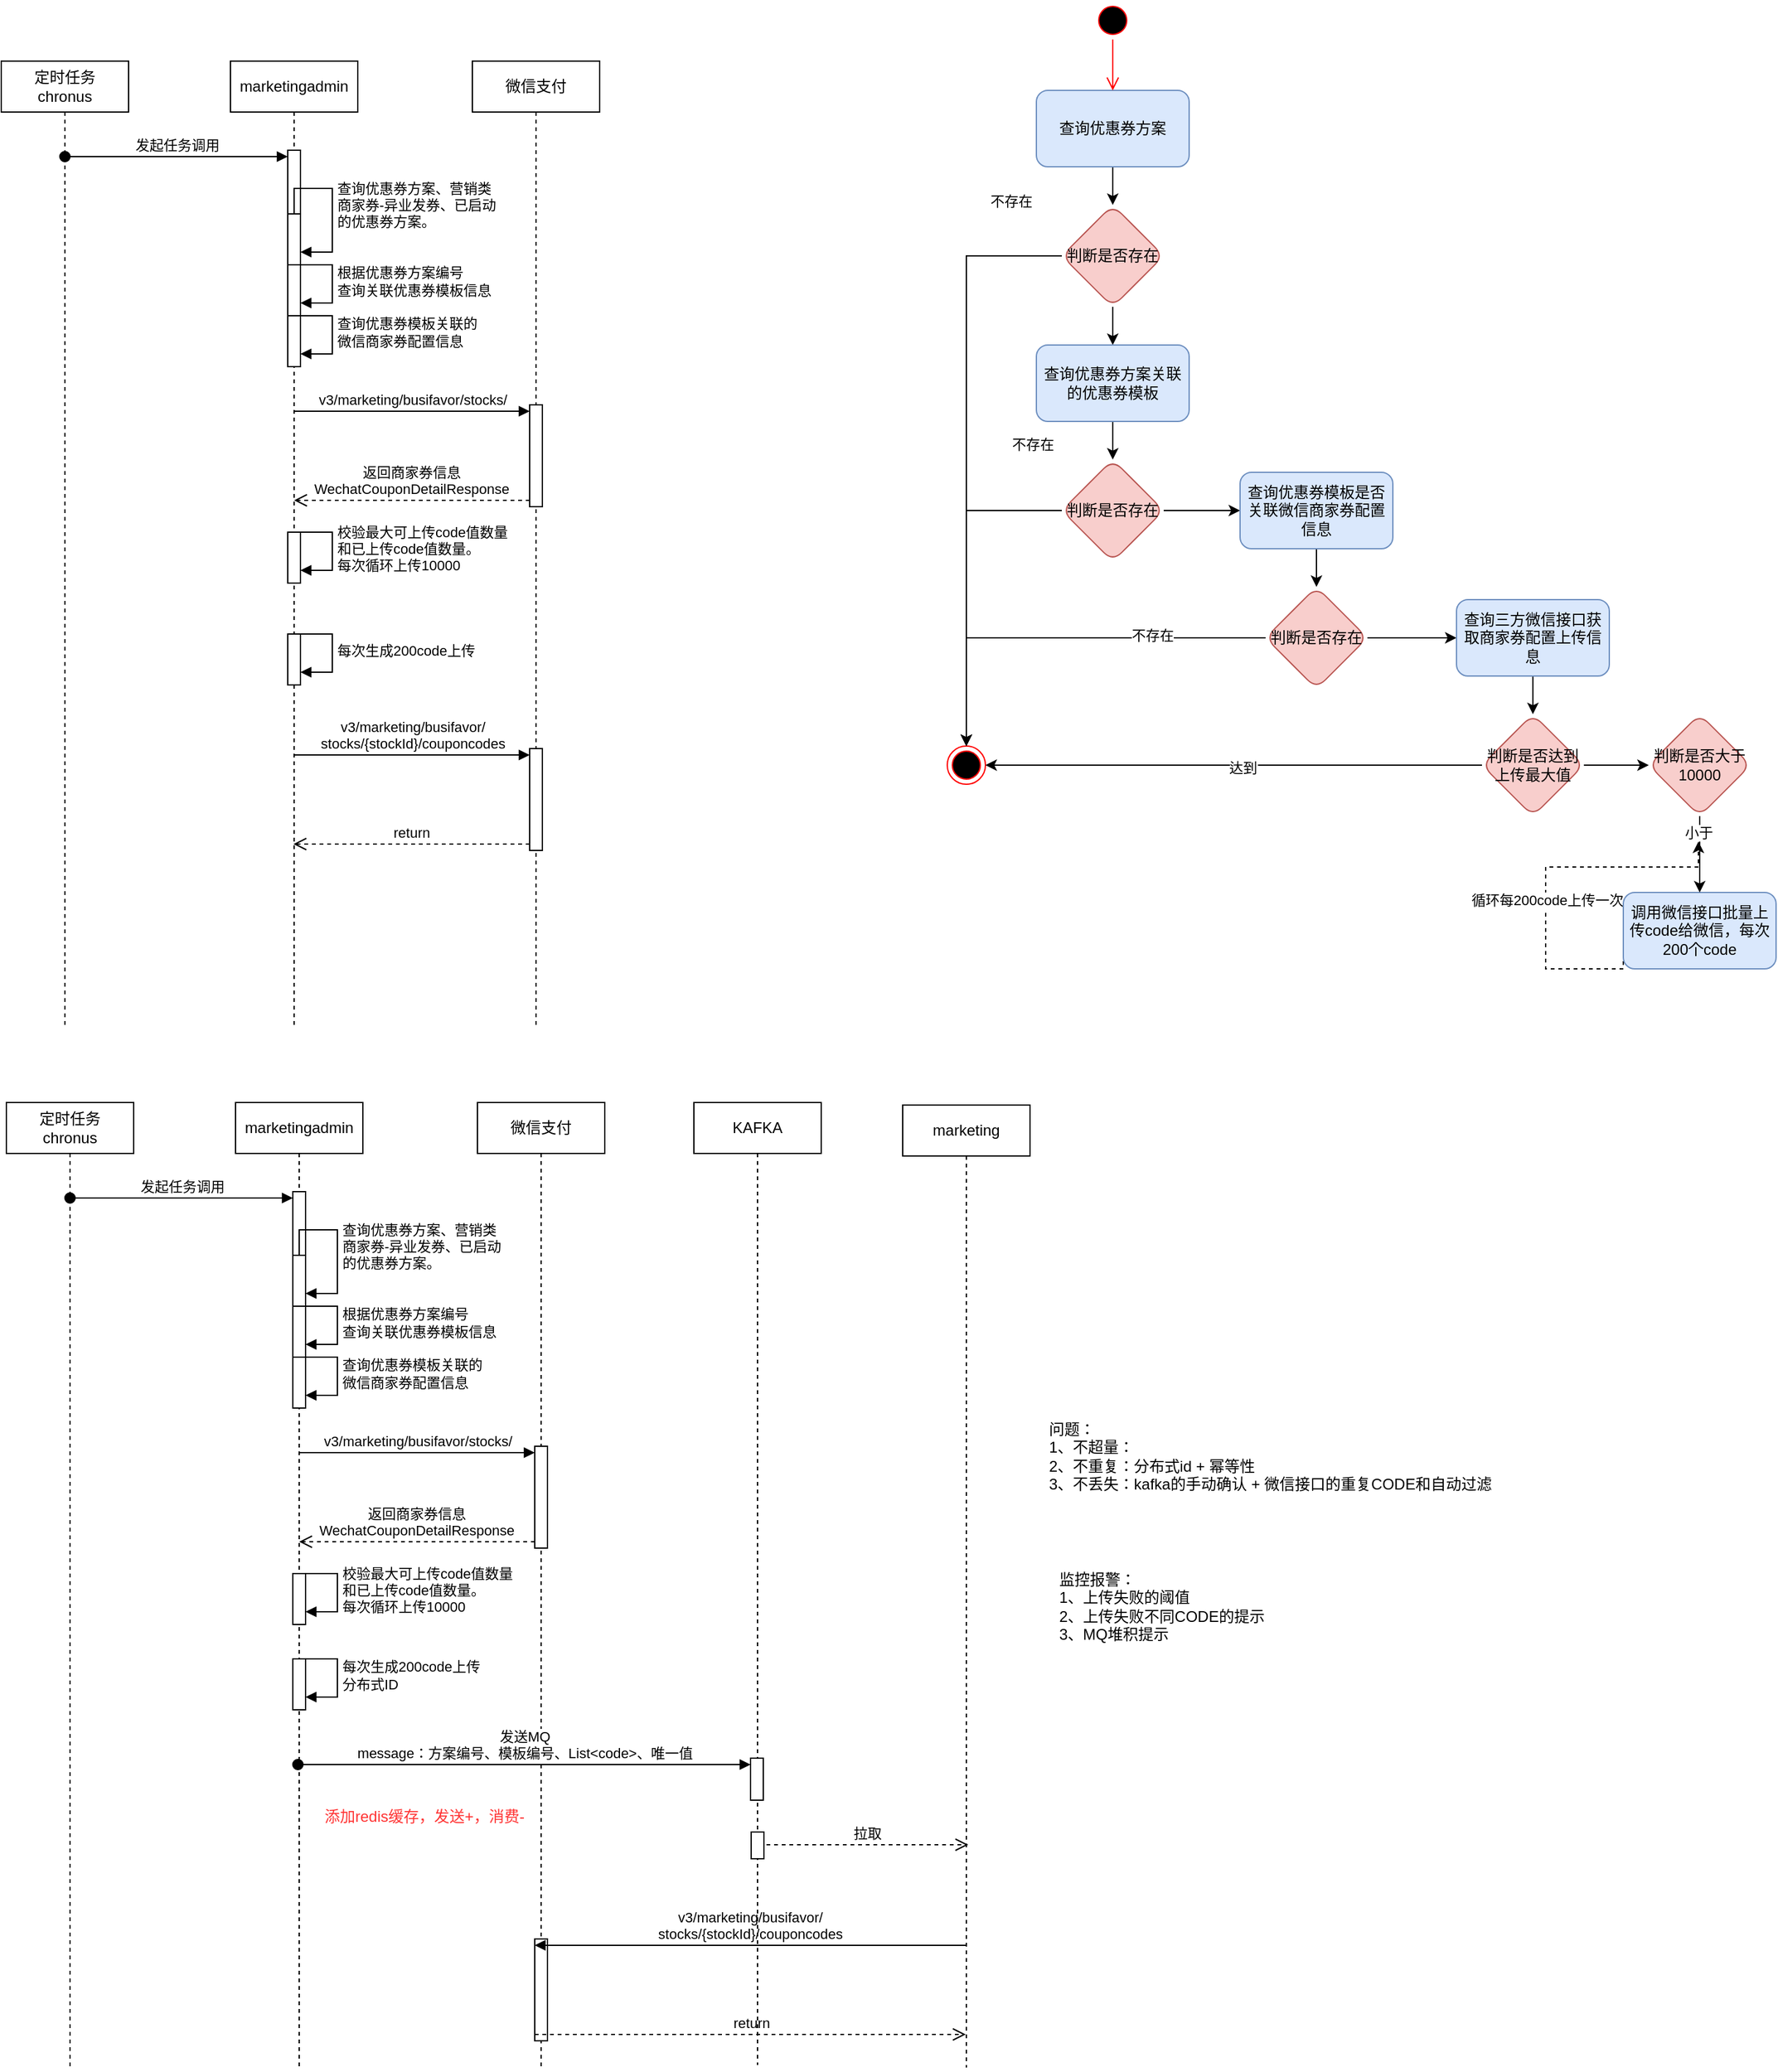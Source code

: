 <mxfile version="26.1.1">
  <diagram name="第 1 页" id="9Iu8Gb6HDnmRLWSJVNTP">
    <mxGraphModel dx="1434" dy="833" grid="0" gridSize="10" guides="1" tooltips="1" connect="1" arrows="1" fold="1" page="1" pageScale="1" pageWidth="827" pageHeight="1169" math="0" shadow="0">
      <root>
        <mxCell id="0" />
        <mxCell id="1" parent="0" />
        <mxCell id="CYJVAqYGloL1yQLMluif-1" value="定时任务&lt;div&gt;chronus&lt;/div&gt;" style="shape=umlLifeline;perimeter=lifelinePerimeter;whiteSpace=wrap;html=1;container=1;dropTarget=0;collapsible=0;recursiveResize=0;outlineConnect=0;portConstraint=eastwest;newEdgeStyle={&quot;curved&quot;:0,&quot;rounded&quot;:0};" vertex="1" parent="1">
          <mxGeometry x="183" y="63" width="100" height="760" as="geometry" />
        </mxCell>
        <mxCell id="CYJVAqYGloL1yQLMluif-2" value="marketingadmin" style="shape=umlLifeline;perimeter=lifelinePerimeter;whiteSpace=wrap;html=1;container=1;dropTarget=0;collapsible=0;recursiveResize=0;outlineConnect=0;portConstraint=eastwest;newEdgeStyle={&quot;curved&quot;:0,&quot;rounded&quot;:0};" vertex="1" parent="1">
          <mxGeometry x="363" y="63" width="100" height="760" as="geometry" />
        </mxCell>
        <mxCell id="CYJVAqYGloL1yQLMluif-5" value="" style="html=1;points=[[0,0,0,0,5],[0,1,0,0,-5],[1,0,0,0,5],[1,1,0,0,-5]];perimeter=orthogonalPerimeter;outlineConnect=0;targetShapes=umlLifeline;portConstraint=eastwest;newEdgeStyle={&quot;curved&quot;:0,&quot;rounded&quot;:0};" vertex="1" parent="CYJVAqYGloL1yQLMluif-2">
          <mxGeometry x="45" y="70" width="10" height="80" as="geometry" />
        </mxCell>
        <mxCell id="CYJVAqYGloL1yQLMluif-7" value="" style="html=1;points=[[0,0,0,0,5],[0,1,0,0,-5],[1,0,0,0,5],[1,1,0,0,-5]];perimeter=orthogonalPerimeter;outlineConnect=0;targetShapes=umlLifeline;portConstraint=eastwest;newEdgeStyle={&quot;curved&quot;:0,&quot;rounded&quot;:0};" vertex="1" parent="CYJVAqYGloL1yQLMluif-2">
          <mxGeometry x="45" y="120" width="10" height="40" as="geometry" />
        </mxCell>
        <mxCell id="CYJVAqYGloL1yQLMluif-8" value="查询优惠券方案、营销类&lt;div&gt;商家券-异业发券、已启动&lt;/div&gt;&lt;div&gt;的优惠券方案。&lt;/div&gt;" style="html=1;align=left;spacingLeft=2;endArrow=block;rounded=0;edgeStyle=orthogonalEdgeStyle;curved=0;rounded=0;" edge="1" target="CYJVAqYGloL1yQLMluif-7" parent="CYJVAqYGloL1yQLMluif-2">
          <mxGeometry relative="1" as="geometry">
            <mxPoint x="50" y="120" as="sourcePoint" />
            <Array as="points">
              <mxPoint x="50" y="100" />
              <mxPoint x="80" y="100" />
              <mxPoint x="80" y="150" />
            </Array>
          </mxGeometry>
        </mxCell>
        <mxCell id="CYJVAqYGloL1yQLMluif-9" value="" style="html=1;points=[[0,0,0,0,5],[0,1,0,0,-5],[1,0,0,0,5],[1,1,0,0,-5]];perimeter=orthogonalPerimeter;outlineConnect=0;targetShapes=umlLifeline;portConstraint=eastwest;newEdgeStyle={&quot;curved&quot;:0,&quot;rounded&quot;:0};" vertex="1" parent="CYJVAqYGloL1yQLMluif-2">
          <mxGeometry x="45" y="160" width="10" height="40" as="geometry" />
        </mxCell>
        <mxCell id="CYJVAqYGloL1yQLMluif-10" value="根据优惠券方案编号&lt;div&gt;查询关联优惠券模板信息&lt;/div&gt;" style="html=1;align=left;spacingLeft=2;endArrow=block;rounded=0;edgeStyle=orthogonalEdgeStyle;curved=0;rounded=0;" edge="1" target="CYJVAqYGloL1yQLMluif-9" parent="CYJVAqYGloL1yQLMluif-2">
          <mxGeometry relative="1" as="geometry">
            <mxPoint x="50" y="160" as="sourcePoint" />
            <Array as="points">
              <mxPoint x="80" y="190" />
            </Array>
          </mxGeometry>
        </mxCell>
        <mxCell id="CYJVAqYGloL1yQLMluif-11" value="" style="html=1;points=[[0,0,0,0,5],[0,1,0,0,-5],[1,0,0,0,5],[1,1,0,0,-5]];perimeter=orthogonalPerimeter;outlineConnect=0;targetShapes=umlLifeline;portConstraint=eastwest;newEdgeStyle={&quot;curved&quot;:0,&quot;rounded&quot;:0};" vertex="1" parent="CYJVAqYGloL1yQLMluif-2">
          <mxGeometry x="45" y="200" width="10" height="40" as="geometry" />
        </mxCell>
        <mxCell id="CYJVAqYGloL1yQLMluif-12" value="查询优惠券模板关联的&lt;div&gt;微信商家券配置信息&lt;/div&gt;" style="html=1;align=left;spacingLeft=2;endArrow=block;rounded=0;edgeStyle=orthogonalEdgeStyle;curved=0;rounded=0;" edge="1" target="CYJVAqYGloL1yQLMluif-11" parent="CYJVAqYGloL1yQLMluif-2">
          <mxGeometry relative="1" as="geometry">
            <mxPoint x="50" y="200" as="sourcePoint" />
            <Array as="points">
              <mxPoint x="80" y="230" />
            </Array>
          </mxGeometry>
        </mxCell>
        <mxCell id="CYJVAqYGloL1yQLMluif-16" value="" style="html=1;points=[[0,0,0,0,5],[0,1,0,0,-5],[1,0,0,0,5],[1,1,0,0,-5]];perimeter=orthogonalPerimeter;outlineConnect=0;targetShapes=umlLifeline;portConstraint=eastwest;newEdgeStyle={&quot;curved&quot;:0,&quot;rounded&quot;:0};" vertex="1" parent="CYJVAqYGloL1yQLMluif-2">
          <mxGeometry x="45" y="370" width="10" height="40" as="geometry" />
        </mxCell>
        <mxCell id="CYJVAqYGloL1yQLMluif-17" value="校验最大可上传code值数量&lt;div&gt;和已上传code值数量。&lt;/div&gt;&lt;div&gt;每次循环上传10000&lt;/div&gt;" style="html=1;align=left;spacingLeft=2;endArrow=block;rounded=0;edgeStyle=orthogonalEdgeStyle;curved=0;rounded=0;" edge="1" target="CYJVAqYGloL1yQLMluif-16" parent="CYJVAqYGloL1yQLMluif-2">
          <mxGeometry x="0.012" relative="1" as="geometry">
            <mxPoint x="50" y="370" as="sourcePoint" />
            <Array as="points">
              <mxPoint x="80" y="400" />
            </Array>
            <mxPoint as="offset" />
          </mxGeometry>
        </mxCell>
        <mxCell id="CYJVAqYGloL1yQLMluif-22" value="" style="html=1;points=[[0,0,0,0,5],[0,1,0,0,-5],[1,0,0,0,5],[1,1,0,0,-5]];perimeter=orthogonalPerimeter;outlineConnect=0;targetShapes=umlLifeline;portConstraint=eastwest;newEdgeStyle={&quot;curved&quot;:0,&quot;rounded&quot;:0};" vertex="1" parent="CYJVAqYGloL1yQLMluif-2">
          <mxGeometry x="45" y="450" width="10" height="40" as="geometry" />
        </mxCell>
        <mxCell id="CYJVAqYGloL1yQLMluif-23" value="每次生成200code上传" style="html=1;align=left;spacingLeft=2;endArrow=block;rounded=0;edgeStyle=orthogonalEdgeStyle;curved=0;rounded=0;" edge="1" target="CYJVAqYGloL1yQLMluif-22" parent="CYJVAqYGloL1yQLMluif-2">
          <mxGeometry relative="1" as="geometry">
            <mxPoint x="50" y="450" as="sourcePoint" />
            <Array as="points">
              <mxPoint x="80" y="480" />
            </Array>
          </mxGeometry>
        </mxCell>
        <mxCell id="CYJVAqYGloL1yQLMluif-3" value="微信支付" style="shape=umlLifeline;perimeter=lifelinePerimeter;whiteSpace=wrap;html=1;container=1;dropTarget=0;collapsible=0;recursiveResize=0;outlineConnect=0;portConstraint=eastwest;newEdgeStyle={&quot;curved&quot;:0,&quot;rounded&quot;:0};" vertex="1" parent="1">
          <mxGeometry x="553" y="63" width="100" height="760" as="geometry" />
        </mxCell>
        <mxCell id="CYJVAqYGloL1yQLMluif-13" value="" style="html=1;points=[[0,0,0,0,5],[0,1,0,0,-5],[1,0,0,0,5],[1,1,0,0,-5]];perimeter=orthogonalPerimeter;outlineConnect=0;targetShapes=umlLifeline;portConstraint=eastwest;newEdgeStyle={&quot;curved&quot;:0,&quot;rounded&quot;:0};" vertex="1" parent="CYJVAqYGloL1yQLMluif-3">
          <mxGeometry x="45" y="270" width="10" height="80" as="geometry" />
        </mxCell>
        <mxCell id="CYJVAqYGloL1yQLMluif-18" value="" style="html=1;points=[[0,0,0,0,5],[0,1,0,0,-5],[1,0,0,0,5],[1,1,0,0,-5]];perimeter=orthogonalPerimeter;outlineConnect=0;targetShapes=umlLifeline;portConstraint=eastwest;newEdgeStyle={&quot;curved&quot;:0,&quot;rounded&quot;:0};" vertex="1" parent="CYJVAqYGloL1yQLMluif-3">
          <mxGeometry x="45" y="540" width="10" height="80" as="geometry" />
        </mxCell>
        <mxCell id="CYJVAqYGloL1yQLMluif-19" value="v3/marketing/busifavor/&lt;div&gt;stocks/{stockId}/couponcodes&lt;/div&gt;" style="html=1;verticalAlign=bottom;endArrow=block;curved=0;rounded=0;entryX=0;entryY=0;entryDx=0;entryDy=5;" edge="1" target="CYJVAqYGloL1yQLMluif-18" parent="CYJVAqYGloL1yQLMluif-3">
          <mxGeometry relative="1" as="geometry">
            <mxPoint x="-140.5" y="545" as="sourcePoint" />
          </mxGeometry>
        </mxCell>
        <mxCell id="CYJVAqYGloL1yQLMluif-20" value="return" style="html=1;verticalAlign=bottom;endArrow=open;dashed=1;endSize=8;curved=0;rounded=0;exitX=0;exitY=1;exitDx=0;exitDy=-5;" edge="1" source="CYJVAqYGloL1yQLMluif-18" parent="CYJVAqYGloL1yQLMluif-3">
          <mxGeometry relative="1" as="geometry">
            <mxPoint x="-140.5" y="615" as="targetPoint" />
          </mxGeometry>
        </mxCell>
        <mxCell id="CYJVAqYGloL1yQLMluif-6" value="发起任务调用" style="html=1;verticalAlign=bottom;startArrow=oval;endArrow=block;startSize=8;curved=0;rounded=0;entryX=0;entryY=0;entryDx=0;entryDy=5;" edge="1" target="CYJVAqYGloL1yQLMluif-5" parent="1" source="CYJVAqYGloL1yQLMluif-1">
          <mxGeometry relative="1" as="geometry">
            <mxPoint x="343" y="138" as="sourcePoint" />
          </mxGeometry>
        </mxCell>
        <mxCell id="CYJVAqYGloL1yQLMluif-14" value="v3/marketing/busifavor/stocks/" style="html=1;verticalAlign=bottom;endArrow=block;curved=0;rounded=0;entryX=0;entryY=0;entryDx=0;entryDy=5;" edge="1" target="CYJVAqYGloL1yQLMluif-13" parent="1" source="CYJVAqYGloL1yQLMluif-2">
          <mxGeometry relative="1" as="geometry">
            <mxPoint x="528" y="338" as="sourcePoint" />
          </mxGeometry>
        </mxCell>
        <mxCell id="CYJVAqYGloL1yQLMluif-15" value="返回商家券信息&lt;div&gt;WechatCouponDetailResponse&lt;/div&gt;" style="html=1;verticalAlign=bottom;endArrow=open;dashed=1;endSize=8;curved=0;rounded=0;exitX=0;exitY=1;exitDx=0;exitDy=-5;" edge="1" source="CYJVAqYGloL1yQLMluif-13" parent="1" target="CYJVAqYGloL1yQLMluif-2">
          <mxGeometry x="0.003" relative="1" as="geometry">
            <mxPoint x="528" y="408" as="targetPoint" />
            <mxPoint as="offset" />
          </mxGeometry>
        </mxCell>
        <mxCell id="CYJVAqYGloL1yQLMluif-29" value="" style="edgeStyle=orthogonalEdgeStyle;rounded=0;orthogonalLoop=1;jettySize=auto;html=1;" edge="1" parent="1" source="CYJVAqYGloL1yQLMluif-24" target="CYJVAqYGloL1yQLMluif-28">
          <mxGeometry relative="1" as="geometry" />
        </mxCell>
        <mxCell id="CYJVAqYGloL1yQLMluif-24" value="查询优惠券方案" style="rounded=1;whiteSpace=wrap;html=1;fillColor=#dae8fc;strokeColor=#6c8ebf;" vertex="1" parent="1">
          <mxGeometry x="996" y="86" width="120" height="60" as="geometry" />
        </mxCell>
        <mxCell id="CYJVAqYGloL1yQLMluif-25" value="" style="ellipse;html=1;shape=endState;fillColor=#000000;strokeColor=#ff0000;" vertex="1" parent="1">
          <mxGeometry x="926" y="601" width="30" height="30" as="geometry" />
        </mxCell>
        <mxCell id="CYJVAqYGloL1yQLMluif-26" value="" style="ellipse;html=1;shape=startState;fillColor=#000000;strokeColor=#ff0000;" vertex="1" parent="1">
          <mxGeometry x="1041" y="16" width="30" height="30" as="geometry" />
        </mxCell>
        <mxCell id="CYJVAqYGloL1yQLMluif-27" value="" style="edgeStyle=orthogonalEdgeStyle;html=1;verticalAlign=bottom;endArrow=open;endSize=8;strokeColor=#ff0000;rounded=0;" edge="1" source="CYJVAqYGloL1yQLMluif-26" parent="1">
          <mxGeometry relative="1" as="geometry">
            <mxPoint x="1056" y="86" as="targetPoint" />
          </mxGeometry>
        </mxCell>
        <mxCell id="CYJVAqYGloL1yQLMluif-30" style="edgeStyle=orthogonalEdgeStyle;rounded=0;orthogonalLoop=1;jettySize=auto;html=1;exitX=0;exitY=0.5;exitDx=0;exitDy=0;entryX=0.5;entryY=0;entryDx=0;entryDy=0;" edge="1" parent="1" source="CYJVAqYGloL1yQLMluif-28" target="CYJVAqYGloL1yQLMluif-25">
          <mxGeometry relative="1" as="geometry" />
        </mxCell>
        <mxCell id="CYJVAqYGloL1yQLMluif-31" value="不存在" style="edgeLabel;html=1;align=center;verticalAlign=middle;resizable=0;points=[];" vertex="1" connectable="0" parent="CYJVAqYGloL1yQLMluif-30">
          <mxGeometry x="-0.246" y="1" relative="1" as="geometry">
            <mxPoint x="34" y="-142" as="offset" />
          </mxGeometry>
        </mxCell>
        <mxCell id="CYJVAqYGloL1yQLMluif-33" value="" style="edgeStyle=orthogonalEdgeStyle;rounded=0;orthogonalLoop=1;jettySize=auto;html=1;" edge="1" parent="1" source="CYJVAqYGloL1yQLMluif-28" target="CYJVAqYGloL1yQLMluif-32">
          <mxGeometry relative="1" as="geometry" />
        </mxCell>
        <mxCell id="CYJVAqYGloL1yQLMluif-28" value="判断是否存在" style="rhombus;whiteSpace=wrap;html=1;rounded=1;fillColor=#f8cecc;strokeColor=#b85450;" vertex="1" parent="1">
          <mxGeometry x="1016" y="176" width="80" height="80" as="geometry" />
        </mxCell>
        <mxCell id="CYJVAqYGloL1yQLMluif-36" value="" style="edgeStyle=orthogonalEdgeStyle;rounded=0;orthogonalLoop=1;jettySize=auto;html=1;" edge="1" parent="1" source="CYJVAqYGloL1yQLMluif-32" target="CYJVAqYGloL1yQLMluif-35">
          <mxGeometry relative="1" as="geometry" />
        </mxCell>
        <mxCell id="CYJVAqYGloL1yQLMluif-32" value="查询优惠券方案关联的优惠券模板" style="whiteSpace=wrap;html=1;rounded=1;fillColor=#dae8fc;strokeColor=#6c8ebf;" vertex="1" parent="1">
          <mxGeometry x="996" y="286" width="120" height="60" as="geometry" />
        </mxCell>
        <mxCell id="CYJVAqYGloL1yQLMluif-37" style="edgeStyle=orthogonalEdgeStyle;rounded=0;orthogonalLoop=1;jettySize=auto;html=1;exitX=0;exitY=0.5;exitDx=0;exitDy=0;" edge="1" parent="1" source="CYJVAqYGloL1yQLMluif-35" target="CYJVAqYGloL1yQLMluif-25">
          <mxGeometry relative="1" as="geometry" />
        </mxCell>
        <mxCell id="CYJVAqYGloL1yQLMluif-38" value="不存在" style="edgeLabel;html=1;align=center;verticalAlign=middle;resizable=0;points=[];" vertex="1" connectable="0" parent="CYJVAqYGloL1yQLMluif-37">
          <mxGeometry x="-0.459" y="-2" relative="1" as="geometry">
            <mxPoint x="47" y="-50" as="offset" />
          </mxGeometry>
        </mxCell>
        <mxCell id="CYJVAqYGloL1yQLMluif-40" value="" style="edgeStyle=orthogonalEdgeStyle;rounded=0;orthogonalLoop=1;jettySize=auto;html=1;" edge="1" parent="1" source="CYJVAqYGloL1yQLMluif-35" target="CYJVAqYGloL1yQLMluif-39">
          <mxGeometry relative="1" as="geometry" />
        </mxCell>
        <mxCell id="CYJVAqYGloL1yQLMluif-35" value="判断是否存在" style="rhombus;whiteSpace=wrap;html=1;rounded=1;fillColor=#f8cecc;strokeColor=#b85450;" vertex="1" parent="1">
          <mxGeometry x="1016" y="376" width="80" height="80" as="geometry" />
        </mxCell>
        <mxCell id="CYJVAqYGloL1yQLMluif-56" style="edgeStyle=orthogonalEdgeStyle;rounded=0;orthogonalLoop=1;jettySize=auto;html=1;exitX=0.5;exitY=1;exitDx=0;exitDy=0;entryX=0.5;entryY=0;entryDx=0;entryDy=0;" edge="1" parent="1" source="CYJVAqYGloL1yQLMluif-39" target="CYJVAqYGloL1yQLMluif-41">
          <mxGeometry relative="1" as="geometry" />
        </mxCell>
        <mxCell id="CYJVAqYGloL1yQLMluif-39" value="查询优惠券模板是否关联微信商家券配置信息" style="whiteSpace=wrap;html=1;rounded=1;fillColor=#dae8fc;strokeColor=#6c8ebf;" vertex="1" parent="1">
          <mxGeometry x="1156" y="386" width="120" height="60" as="geometry" />
        </mxCell>
        <mxCell id="CYJVAqYGloL1yQLMluif-43" style="edgeStyle=orthogonalEdgeStyle;rounded=0;orthogonalLoop=1;jettySize=auto;html=1;entryX=0.5;entryY=0;entryDx=0;entryDy=0;" edge="1" parent="1" source="CYJVAqYGloL1yQLMluif-41" target="CYJVAqYGloL1yQLMluif-25">
          <mxGeometry relative="1" as="geometry" />
        </mxCell>
        <mxCell id="CYJVAqYGloL1yQLMluif-44" value="不存在" style="edgeLabel;html=1;align=center;verticalAlign=middle;resizable=0;points=[];" vertex="1" connectable="0" parent="CYJVAqYGloL1yQLMluif-43">
          <mxGeometry x="-0.111" y="2" relative="1" as="geometry">
            <mxPoint x="53" y="-4" as="offset" />
          </mxGeometry>
        </mxCell>
        <mxCell id="CYJVAqYGloL1yQLMluif-46" value="" style="edgeStyle=orthogonalEdgeStyle;rounded=0;orthogonalLoop=1;jettySize=auto;html=1;" edge="1" parent="1" source="CYJVAqYGloL1yQLMluif-41" target="CYJVAqYGloL1yQLMluif-45">
          <mxGeometry relative="1" as="geometry" />
        </mxCell>
        <mxCell id="CYJVAqYGloL1yQLMluif-41" value="判断是否存在" style="rhombus;whiteSpace=wrap;html=1;rounded=1;fillColor=#f8cecc;strokeColor=#b85450;" vertex="1" parent="1">
          <mxGeometry x="1176" y="476" width="80" height="80" as="geometry" />
        </mxCell>
        <mxCell id="CYJVAqYGloL1yQLMluif-48" value="" style="edgeStyle=orthogonalEdgeStyle;rounded=0;orthogonalLoop=1;jettySize=auto;html=1;exitX=0.5;exitY=1;exitDx=0;exitDy=0;" edge="1" parent="1" source="CYJVAqYGloL1yQLMluif-45" target="CYJVAqYGloL1yQLMluif-47">
          <mxGeometry relative="1" as="geometry" />
        </mxCell>
        <mxCell id="CYJVAqYGloL1yQLMluif-45" value="查询三方微信接口获取商家券配置上传信息" style="whiteSpace=wrap;html=1;rounded=1;fillColor=#dae8fc;strokeColor=#6c8ebf;" vertex="1" parent="1">
          <mxGeometry x="1326" y="486" width="120" height="60" as="geometry" />
        </mxCell>
        <mxCell id="CYJVAqYGloL1yQLMluif-51" style="edgeStyle=orthogonalEdgeStyle;rounded=0;orthogonalLoop=1;jettySize=auto;html=1;exitX=0;exitY=0.5;exitDx=0;exitDy=0;entryX=1;entryY=0.5;entryDx=0;entryDy=0;" edge="1" parent="1" source="CYJVAqYGloL1yQLMluif-47" target="CYJVAqYGloL1yQLMluif-25">
          <mxGeometry relative="1" as="geometry" />
        </mxCell>
        <mxCell id="CYJVAqYGloL1yQLMluif-52" value="达到" style="edgeLabel;html=1;align=center;verticalAlign=middle;resizable=0;points=[];" vertex="1" connectable="0" parent="CYJVAqYGloL1yQLMluif-51">
          <mxGeometry x="-0.035" y="2" relative="1" as="geometry">
            <mxPoint as="offset" />
          </mxGeometry>
        </mxCell>
        <mxCell id="CYJVAqYGloL1yQLMluif-62" value="" style="edgeStyle=orthogonalEdgeStyle;rounded=0;orthogonalLoop=1;jettySize=auto;html=1;" edge="1" parent="1" source="CYJVAqYGloL1yQLMluif-47" target="CYJVAqYGloL1yQLMluif-61">
          <mxGeometry relative="1" as="geometry" />
        </mxCell>
        <mxCell id="CYJVAqYGloL1yQLMluif-47" value="判断是否达到上传最大值" style="rhombus;whiteSpace=wrap;html=1;rounded=1;fillColor=#f8cecc;strokeColor=#b85450;" vertex="1" parent="1">
          <mxGeometry x="1346" y="576" width="80" height="80" as="geometry" />
        </mxCell>
        <mxCell id="CYJVAqYGloL1yQLMluif-64" style="edgeStyle=orthogonalEdgeStyle;rounded=0;orthogonalLoop=1;jettySize=auto;html=1;exitX=0;exitY=0.5;exitDx=0;exitDy=0;dashed=1;" edge="1" parent="1" source="CYJVAqYGloL1yQLMluif-53">
          <mxGeometry relative="1" as="geometry">
            <mxPoint x="1516" y="676" as="targetPoint" />
            <Array as="points">
              <mxPoint x="1396" y="776" />
              <mxPoint x="1396" y="696" />
              <mxPoint x="1516" y="696" />
            </Array>
          </mxGeometry>
        </mxCell>
        <mxCell id="CYJVAqYGloL1yQLMluif-65" value="循环每200code上传一次" style="edgeLabel;html=1;align=center;verticalAlign=middle;resizable=0;points=[];" vertex="1" connectable="0" parent="CYJVAqYGloL1yQLMluif-64">
          <mxGeometry x="-0.065" y="-1" relative="1" as="geometry">
            <mxPoint as="offset" />
          </mxGeometry>
        </mxCell>
        <mxCell id="CYJVAqYGloL1yQLMluif-53" value="调用微信接口批量上传code给微信，每次200个code" style="whiteSpace=wrap;html=1;rounded=1;fillColor=#dae8fc;strokeColor=#6c8ebf;" vertex="1" parent="1">
          <mxGeometry x="1457" y="716" width="120" height="60" as="geometry" />
        </mxCell>
        <mxCell id="CYJVAqYGloL1yQLMluif-63" style="edgeStyle=orthogonalEdgeStyle;rounded=0;orthogonalLoop=1;jettySize=auto;html=1;exitX=0.5;exitY=1;exitDx=0;exitDy=0;" edge="1" parent="1" source="CYJVAqYGloL1yQLMluif-61" target="CYJVAqYGloL1yQLMluif-53">
          <mxGeometry relative="1" as="geometry" />
        </mxCell>
        <mxCell id="CYJVAqYGloL1yQLMluif-66" value="小于" style="edgeLabel;html=1;align=center;verticalAlign=middle;resizable=0;points=[];" vertex="1" connectable="0" parent="CYJVAqYGloL1yQLMluif-63">
          <mxGeometry x="-0.578" y="-1" relative="1" as="geometry">
            <mxPoint as="offset" />
          </mxGeometry>
        </mxCell>
        <mxCell id="CYJVAqYGloL1yQLMluif-61" value="判断是否大于10000" style="rhombus;whiteSpace=wrap;html=1;fillColor=#f8cecc;strokeColor=#b85450;rounded=1;" vertex="1" parent="1">
          <mxGeometry x="1477" y="576" width="80" height="80" as="geometry" />
        </mxCell>
        <mxCell id="CYJVAqYGloL1yQLMluif-67" value="定时任务&lt;div&gt;chronus&lt;/div&gt;" style="shape=umlLifeline;perimeter=lifelinePerimeter;whiteSpace=wrap;html=1;container=1;dropTarget=0;collapsible=0;recursiveResize=0;outlineConnect=0;portConstraint=eastwest;newEdgeStyle={&quot;curved&quot;:0,&quot;rounded&quot;:0};" vertex="1" parent="1">
          <mxGeometry x="187" y="881" width="100" height="760" as="geometry" />
        </mxCell>
        <mxCell id="CYJVAqYGloL1yQLMluif-68" value="marketingadmin" style="shape=umlLifeline;perimeter=lifelinePerimeter;whiteSpace=wrap;html=1;container=1;dropTarget=0;collapsible=0;recursiveResize=0;outlineConnect=0;portConstraint=eastwest;newEdgeStyle={&quot;curved&quot;:0,&quot;rounded&quot;:0};" vertex="1" parent="1">
          <mxGeometry x="367" y="881" width="100" height="760" as="geometry" />
        </mxCell>
        <mxCell id="CYJVAqYGloL1yQLMluif-69" value="" style="html=1;points=[[0,0,0,0,5],[0,1,0,0,-5],[1,0,0,0,5],[1,1,0,0,-5]];perimeter=orthogonalPerimeter;outlineConnect=0;targetShapes=umlLifeline;portConstraint=eastwest;newEdgeStyle={&quot;curved&quot;:0,&quot;rounded&quot;:0};" vertex="1" parent="CYJVAqYGloL1yQLMluif-68">
          <mxGeometry x="45" y="70" width="10" height="80" as="geometry" />
        </mxCell>
        <mxCell id="CYJVAqYGloL1yQLMluif-70" value="" style="html=1;points=[[0,0,0,0,5],[0,1,0,0,-5],[1,0,0,0,5],[1,1,0,0,-5]];perimeter=orthogonalPerimeter;outlineConnect=0;targetShapes=umlLifeline;portConstraint=eastwest;newEdgeStyle={&quot;curved&quot;:0,&quot;rounded&quot;:0};" vertex="1" parent="CYJVAqYGloL1yQLMluif-68">
          <mxGeometry x="45" y="120" width="10" height="40" as="geometry" />
        </mxCell>
        <mxCell id="CYJVAqYGloL1yQLMluif-71" value="查询优惠券方案、营销类&lt;div&gt;商家券-异业发券、已启动&lt;/div&gt;&lt;div&gt;的优惠券方案。&lt;/div&gt;" style="html=1;align=left;spacingLeft=2;endArrow=block;rounded=0;edgeStyle=orthogonalEdgeStyle;curved=0;rounded=0;" edge="1" parent="CYJVAqYGloL1yQLMluif-68" target="CYJVAqYGloL1yQLMluif-70">
          <mxGeometry x="0.008" relative="1" as="geometry">
            <mxPoint x="50" y="120" as="sourcePoint" />
            <Array as="points">
              <mxPoint x="50" y="100" />
              <mxPoint x="80" y="100" />
              <mxPoint x="80" y="150" />
            </Array>
            <mxPoint as="offset" />
          </mxGeometry>
        </mxCell>
        <mxCell id="CYJVAqYGloL1yQLMluif-72" value="" style="html=1;points=[[0,0,0,0,5],[0,1,0,0,-5],[1,0,0,0,5],[1,1,0,0,-5]];perimeter=orthogonalPerimeter;outlineConnect=0;targetShapes=umlLifeline;portConstraint=eastwest;newEdgeStyle={&quot;curved&quot;:0,&quot;rounded&quot;:0};" vertex="1" parent="CYJVAqYGloL1yQLMluif-68">
          <mxGeometry x="45" y="160" width="10" height="40" as="geometry" />
        </mxCell>
        <mxCell id="CYJVAqYGloL1yQLMluif-73" value="根据优惠券方案编号&lt;div&gt;查询关联优惠券模板信息&lt;/div&gt;" style="html=1;align=left;spacingLeft=2;endArrow=block;rounded=0;edgeStyle=orthogonalEdgeStyle;curved=0;rounded=0;" edge="1" parent="CYJVAqYGloL1yQLMluif-68" target="CYJVAqYGloL1yQLMluif-72">
          <mxGeometry relative="1" as="geometry">
            <mxPoint x="50" y="160" as="sourcePoint" />
            <Array as="points">
              <mxPoint x="80" y="190" />
            </Array>
          </mxGeometry>
        </mxCell>
        <mxCell id="CYJVAqYGloL1yQLMluif-74" value="" style="html=1;points=[[0,0,0,0,5],[0,1,0,0,-5],[1,0,0,0,5],[1,1,0,0,-5]];perimeter=orthogonalPerimeter;outlineConnect=0;targetShapes=umlLifeline;portConstraint=eastwest;newEdgeStyle={&quot;curved&quot;:0,&quot;rounded&quot;:0};" vertex="1" parent="CYJVAqYGloL1yQLMluif-68">
          <mxGeometry x="45" y="200" width="10" height="40" as="geometry" />
        </mxCell>
        <mxCell id="CYJVAqYGloL1yQLMluif-75" value="查询优惠券模板关联的&lt;div&gt;微信商家券配置信息&lt;/div&gt;" style="html=1;align=left;spacingLeft=2;endArrow=block;rounded=0;edgeStyle=orthogonalEdgeStyle;curved=0;rounded=0;" edge="1" parent="CYJVAqYGloL1yQLMluif-68" target="CYJVAqYGloL1yQLMluif-74">
          <mxGeometry relative="1" as="geometry">
            <mxPoint x="50" y="200" as="sourcePoint" />
            <Array as="points">
              <mxPoint x="80" y="230" />
            </Array>
          </mxGeometry>
        </mxCell>
        <mxCell id="CYJVAqYGloL1yQLMluif-76" value="" style="html=1;points=[[0,0,0,0,5],[0,1,0,0,-5],[1,0,0,0,5],[1,1,0,0,-5]];perimeter=orthogonalPerimeter;outlineConnect=0;targetShapes=umlLifeline;portConstraint=eastwest;newEdgeStyle={&quot;curved&quot;:0,&quot;rounded&quot;:0};" vertex="1" parent="CYJVAqYGloL1yQLMluif-68">
          <mxGeometry x="45" y="370" width="10" height="40" as="geometry" />
        </mxCell>
        <mxCell id="CYJVAqYGloL1yQLMluif-77" value="校验最大可上传code值数量&lt;div&gt;和已上传code值数量。&lt;/div&gt;&lt;div&gt;每次循环上传10000&lt;/div&gt;" style="html=1;align=left;spacingLeft=2;endArrow=block;rounded=0;edgeStyle=orthogonalEdgeStyle;curved=0;rounded=0;" edge="1" parent="CYJVAqYGloL1yQLMluif-68" target="CYJVAqYGloL1yQLMluif-76">
          <mxGeometry x="0.012" relative="1" as="geometry">
            <mxPoint x="50" y="370" as="sourcePoint" />
            <Array as="points">
              <mxPoint x="80" y="400" />
            </Array>
            <mxPoint as="offset" />
          </mxGeometry>
        </mxCell>
        <mxCell id="CYJVAqYGloL1yQLMluif-78" value="" style="html=1;points=[[0,0,0,0,5],[0,1,0,0,-5],[1,0,0,0,5],[1,1,0,0,-5]];perimeter=orthogonalPerimeter;outlineConnect=0;targetShapes=umlLifeline;portConstraint=eastwest;newEdgeStyle={&quot;curved&quot;:0,&quot;rounded&quot;:0};" vertex="1" parent="CYJVAqYGloL1yQLMluif-68">
          <mxGeometry x="45" y="437" width="10" height="40" as="geometry" />
        </mxCell>
        <mxCell id="CYJVAqYGloL1yQLMluif-79" value="每次生成200code上传&lt;div&gt;分布式ID&lt;/div&gt;" style="html=1;align=left;spacingLeft=2;endArrow=block;rounded=0;edgeStyle=orthogonalEdgeStyle;curved=0;rounded=0;" edge="1" parent="CYJVAqYGloL1yQLMluif-68" target="CYJVAqYGloL1yQLMluif-78">
          <mxGeometry x="0.012" relative="1" as="geometry">
            <mxPoint x="50" y="437" as="sourcePoint" />
            <Array as="points">
              <mxPoint x="80" y="467" />
            </Array>
            <mxPoint as="offset" />
          </mxGeometry>
        </mxCell>
        <mxCell id="CYJVAqYGloL1yQLMluif-80" value="微信支付" style="shape=umlLifeline;perimeter=lifelinePerimeter;whiteSpace=wrap;html=1;container=1;dropTarget=0;collapsible=0;recursiveResize=0;outlineConnect=0;portConstraint=eastwest;newEdgeStyle={&quot;curved&quot;:0,&quot;rounded&quot;:0};" vertex="1" parent="1">
          <mxGeometry x="557" y="881" width="100" height="760" as="geometry" />
        </mxCell>
        <mxCell id="CYJVAqYGloL1yQLMluif-81" value="" style="html=1;points=[[0,0,0,0,5],[0,1,0,0,-5],[1,0,0,0,5],[1,1,0,0,-5]];perimeter=orthogonalPerimeter;outlineConnect=0;targetShapes=umlLifeline;portConstraint=eastwest;newEdgeStyle={&quot;curved&quot;:0,&quot;rounded&quot;:0};" vertex="1" parent="CYJVAqYGloL1yQLMluif-80">
          <mxGeometry x="45" y="270" width="10" height="80" as="geometry" />
        </mxCell>
        <mxCell id="CYJVAqYGloL1yQLMluif-82" value="" style="html=1;points=[[0,0,0,0,5],[0,1,0,0,-5],[1,0,0,0,5],[1,1,0,0,-5]];perimeter=orthogonalPerimeter;outlineConnect=0;targetShapes=umlLifeline;portConstraint=eastwest;newEdgeStyle={&quot;curved&quot;:0,&quot;rounded&quot;:0};" vertex="1" parent="CYJVAqYGloL1yQLMluif-80">
          <mxGeometry x="45" y="657" width="10" height="80" as="geometry" />
        </mxCell>
        <mxCell id="CYJVAqYGloL1yQLMluif-83" value="v3/marketing/busifavor/&lt;div&gt;stocks/{stockId}/couponcodes&lt;/div&gt;" style="html=1;verticalAlign=bottom;endArrow=block;curved=0;rounded=0;entryX=0;entryY=0;entryDx=0;entryDy=5;" edge="1" parent="CYJVAqYGloL1yQLMluif-80" target="CYJVAqYGloL1yQLMluif-82">
          <mxGeometry relative="1" as="geometry">
            <mxPoint x="383.5" y="662" as="sourcePoint" />
          </mxGeometry>
        </mxCell>
        <mxCell id="CYJVAqYGloL1yQLMluif-84" value="return" style="html=1;verticalAlign=bottom;endArrow=open;dashed=1;endSize=8;curved=0;rounded=0;exitX=0;exitY=1;exitDx=0;exitDy=-5;" edge="1" parent="CYJVAqYGloL1yQLMluif-80" source="CYJVAqYGloL1yQLMluif-82">
          <mxGeometry relative="1" as="geometry">
            <mxPoint x="383.5" y="732" as="targetPoint" />
          </mxGeometry>
        </mxCell>
        <mxCell id="CYJVAqYGloL1yQLMluif-85" value="发起任务调用" style="html=1;verticalAlign=bottom;startArrow=oval;endArrow=block;startSize=8;curved=0;rounded=0;entryX=0;entryY=0;entryDx=0;entryDy=5;" edge="1" parent="1" source="CYJVAqYGloL1yQLMluif-67" target="CYJVAqYGloL1yQLMluif-69">
          <mxGeometry relative="1" as="geometry">
            <mxPoint x="347" y="956" as="sourcePoint" />
          </mxGeometry>
        </mxCell>
        <mxCell id="CYJVAqYGloL1yQLMluif-86" value="v3/marketing/busifavor/stocks/" style="html=1;verticalAlign=bottom;endArrow=block;curved=0;rounded=0;entryX=0;entryY=0;entryDx=0;entryDy=5;" edge="1" parent="1" source="CYJVAqYGloL1yQLMluif-68" target="CYJVAqYGloL1yQLMluif-81">
          <mxGeometry relative="1" as="geometry">
            <mxPoint x="532" y="1156" as="sourcePoint" />
          </mxGeometry>
        </mxCell>
        <mxCell id="CYJVAqYGloL1yQLMluif-87" value="返回商家券信息&lt;div&gt;WechatCouponDetailResponse&lt;/div&gt;" style="html=1;verticalAlign=bottom;endArrow=open;dashed=1;endSize=8;curved=0;rounded=0;exitX=0;exitY=1;exitDx=0;exitDy=-5;" edge="1" parent="1" source="CYJVAqYGloL1yQLMluif-81" target="CYJVAqYGloL1yQLMluif-68">
          <mxGeometry x="0.003" relative="1" as="geometry">
            <mxPoint x="532" y="1226" as="targetPoint" />
            <mxPoint as="offset" />
          </mxGeometry>
        </mxCell>
        <mxCell id="CYJVAqYGloL1yQLMluif-88" value="KAFKA" style="shape=umlLifeline;perimeter=lifelinePerimeter;whiteSpace=wrap;html=1;container=1;dropTarget=0;collapsible=0;recursiveResize=0;outlineConnect=0;portConstraint=eastwest;newEdgeStyle={&quot;curved&quot;:0,&quot;rounded&quot;:0};" vertex="1" parent="1">
          <mxGeometry x="727" y="881" width="100" height="756" as="geometry" />
        </mxCell>
        <mxCell id="CYJVAqYGloL1yQLMluif-92" value="" style="html=1;points=[[0,0,0,0,5],[0,1,0,0,-5],[1,0,0,0,5],[1,1,0,0,-5]];perimeter=orthogonalPerimeter;outlineConnect=0;targetShapes=umlLifeline;portConstraint=eastwest;newEdgeStyle={&quot;curved&quot;:0,&quot;rounded&quot;:0};" vertex="1" parent="CYJVAqYGloL1yQLMluif-88">
          <mxGeometry x="44.5" y="515" width="10" height="33" as="geometry" />
        </mxCell>
        <mxCell id="CYJVAqYGloL1yQLMluif-93" value="发送MQ&lt;div&gt;message：方案编号、模板编号、List&amp;lt;code&amp;gt;、唯一值&lt;/div&gt;" style="html=1;verticalAlign=bottom;startArrow=oval;endArrow=block;startSize=8;curved=0;rounded=0;entryX=0;entryY=0;entryDx=0;entryDy=5;" edge="1" target="CYJVAqYGloL1yQLMluif-92" parent="CYJVAqYGloL1yQLMluif-88">
          <mxGeometry x="0.001" relative="1" as="geometry">
            <mxPoint x="-311" y="520" as="sourcePoint" />
            <mxPoint as="offset" />
          </mxGeometry>
        </mxCell>
        <mxCell id="CYJVAqYGloL1yQLMluif-94" value="" style="html=1;points=[[0,0,0,0,5],[0,1,0,0,-5],[1,0,0,0,5],[1,1,0,0,-5]];perimeter=orthogonalPerimeter;outlineConnect=0;targetShapes=umlLifeline;portConstraint=eastwest;newEdgeStyle={&quot;curved&quot;:0,&quot;rounded&quot;:0};" vertex="1" parent="CYJVAqYGloL1yQLMluif-88">
          <mxGeometry x="45" y="573" width="10" height="21" as="geometry" />
        </mxCell>
        <mxCell id="CYJVAqYGloL1yQLMluif-89" value="marketing" style="shape=umlLifeline;perimeter=lifelinePerimeter;whiteSpace=wrap;html=1;container=1;dropTarget=0;collapsible=0;recursiveResize=0;outlineConnect=0;portConstraint=eastwest;newEdgeStyle={&quot;curved&quot;:0,&quot;rounded&quot;:0};" vertex="1" parent="1">
          <mxGeometry x="891" y="883" width="100" height="756" as="geometry" />
        </mxCell>
        <mxCell id="CYJVAqYGloL1yQLMluif-91" value="&lt;div&gt;问题：&lt;/div&gt;1、不超量：&lt;div&gt;2、不重复：分布式id + 幂等性&lt;/div&gt;&lt;div&gt;3、不丢失：kafka的手动确认 + 微信接口的重复CODE和自动过滤&lt;/div&gt;" style="text;html=1;align=left;verticalAlign=middle;resizable=0;points=[];autosize=1;strokeColor=none;fillColor=none;" vertex="1" parent="1">
          <mxGeometry x="1004" y="1124" width="366" height="70" as="geometry" />
        </mxCell>
        <mxCell id="CYJVAqYGloL1yQLMluif-96" value="拉取" style="html=1;verticalAlign=bottom;endArrow=open;dashed=1;endSize=8;curved=0;rounded=0;" edge="1" parent="1">
          <mxGeometry x="-0.003" relative="1" as="geometry">
            <mxPoint x="942.5" y="1464" as="targetPoint" />
            <mxPoint x="784" y="1464" as="sourcePoint" />
            <mxPoint as="offset" />
          </mxGeometry>
        </mxCell>
        <mxCell id="CYJVAqYGloL1yQLMluif-97" value="&lt;font color=&quot;#ff3333&quot;&gt;添加redis缓存，发送+，消费-&lt;/font&gt;" style="text;html=1;align=center;verticalAlign=middle;resizable=0;points=[];autosize=1;strokeColor=none;fillColor=none;" vertex="1" parent="1">
          <mxGeometry x="427" y="1429" width="175" height="26" as="geometry" />
        </mxCell>
        <mxCell id="CYJVAqYGloL1yQLMluif-99" value="监控报警：&lt;div&gt;1、上传失败的阈值&lt;/div&gt;&lt;div&gt;2、上传失败不同CODE的提示&lt;/div&gt;&lt;div&gt;3、MQ堆积提示&lt;/div&gt;" style="text;html=1;align=left;verticalAlign=middle;resizable=0;points=[];autosize=1;strokeColor=none;fillColor=none;" vertex="1" parent="1">
          <mxGeometry x="1012" y="1242" width="179" height="70" as="geometry" />
        </mxCell>
      </root>
    </mxGraphModel>
  </diagram>
</mxfile>
